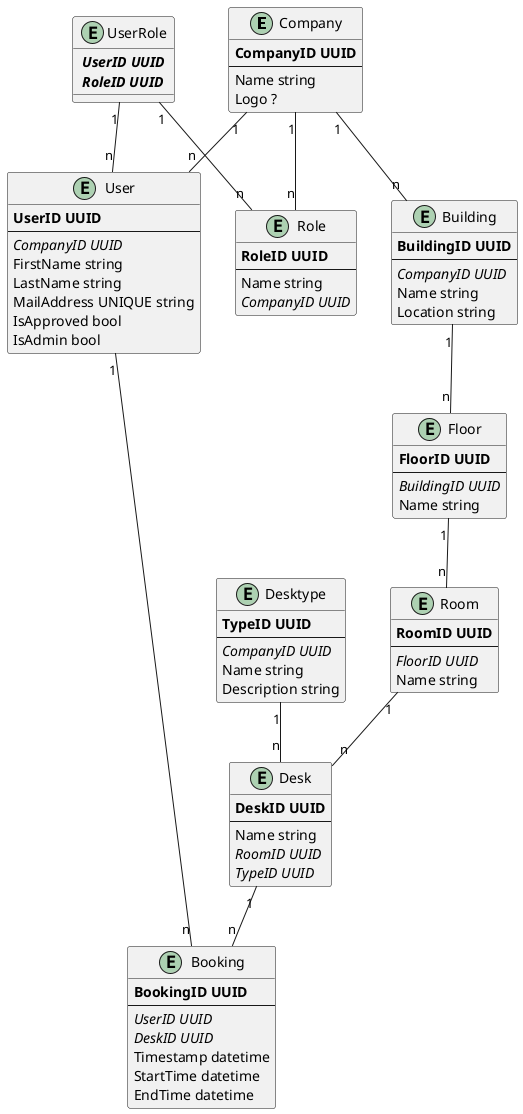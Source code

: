 @startuml
entity Company {
  **CompanyID UUID**
  --
  Name string
  Logo ?
}

entity Building {
  **BuildingID UUID**
  --
  //CompanyID UUID//
  Name string
  Location string
}

entity Floor {
  **FloorID UUID**
  --
  //BuildingID UUID//
  Name string
}

entity Room {
  **RoomID UUID**
  --
  //FloorID UUID//
  Name string
}

entity User {
  **UserID UUID**
  --
  //CompanyID UUID//
  FirstName string
  LastName string
  MailAddress UNIQUE string
  IsApproved bool
  IsAdmin bool
}

entity Desktype {
  **TypeID UUID**
  --
  //CompanyID UUID//
  Name string
  Description string
}

entity Desk {
  **DeskID UUID**
  --
  Name string
  //RoomID UUID//
  //TypeID UUID//
}

entity Booking {
  **BookingID UUID**
  --
  //UserID UUID//
  //DeskID UUID//
  Timestamp datetime
  StartTime datetime
  EndTime datetime
}

entity Role {
  **RoleID UUID**
  --
  Name string
  //CompanyID UUID//
}

entity UserRole {
  ** //UserID UUID// **
  ** //RoleID UUID// **
}

Company "1" -- "n" Building
Building "1" -- "n" Floor
Floor "1" -- "n" Room
Company "1" -- "n" User
Desktype "1" -- "n" Desk
Room "1" -- "n" Desk
User "1" -- "n" Booking
Desk "1" -- "n" Booking
UserRole "1" -- "n" User
UserRole "1" -- "n" Role
Company "1" -- "n" Role
@enduml
